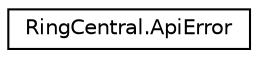 digraph "Graphical Class Hierarchy"
{
 // LATEX_PDF_SIZE
  edge [fontname="Helvetica",fontsize="10",labelfontname="Helvetica",labelfontsize="10"];
  node [fontname="Helvetica",fontsize="10",shape=record];
  rankdir="LR";
  Node0 [label="RingCentral.ApiError",height=0.2,width=0.4,color="black", fillcolor="white", style="filled",URL="$classRingCentral_1_1ApiError.html",tooltip="Generalized API error structure suitable for any error type"];
}
